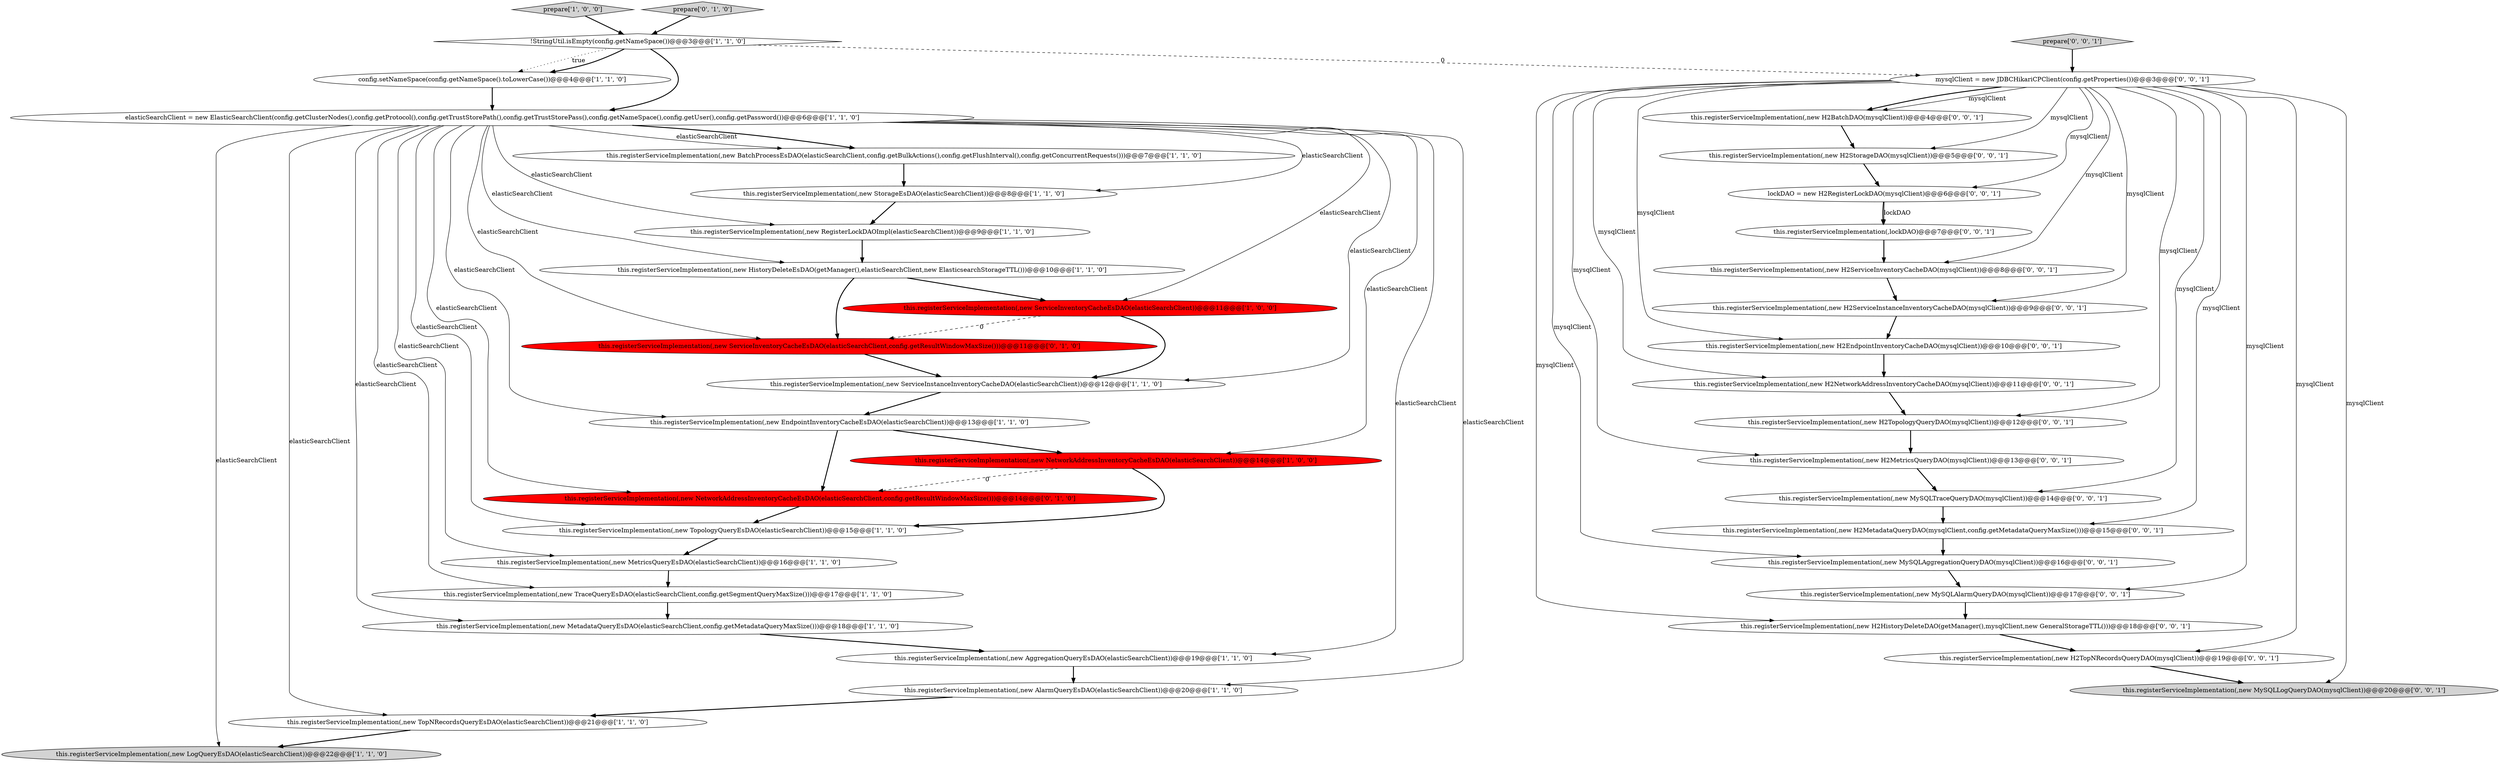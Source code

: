 digraph {
27 [style = filled, label = "this.registerServiceImplementation(,new H2TopologyQueryDAO(mysqlClient))@@@12@@@['0', '0', '1']", fillcolor = white, shape = ellipse image = "AAA0AAABBB3BBB"];
32 [style = filled, label = "this.registerServiceImplementation(,new H2MetricsQueryDAO(mysqlClient))@@@13@@@['0', '0', '1']", fillcolor = white, shape = ellipse image = "AAA0AAABBB3BBB"];
6 [style = filled, label = "this.registerServiceImplementation(,new TopNRecordsQueryEsDAO(elasticSearchClient))@@@21@@@['1', '1', '0']", fillcolor = white, shape = ellipse image = "AAA0AAABBB1BBB"];
21 [style = filled, label = "this.registerServiceImplementation(,new NetworkAddressInventoryCacheEsDAO(elasticSearchClient,config.getResultWindowMaxSize()))@@@14@@@['0', '1', '0']", fillcolor = red, shape = ellipse image = "AAA1AAABBB2BBB"];
41 [style = filled, label = "prepare['0', '0', '1']", fillcolor = lightgray, shape = diamond image = "AAA0AAABBB3BBB"];
14 [style = filled, label = "this.registerServiceImplementation(,new AggregationQueryEsDAO(elasticSearchClient))@@@19@@@['1', '1', '0']", fillcolor = white, shape = ellipse image = "AAA0AAABBB1BBB"];
0 [style = filled, label = "prepare['1', '0', '0']", fillcolor = lightgray, shape = diamond image = "AAA0AAABBB1BBB"];
7 [style = filled, label = "this.registerServiceImplementation(,new RegisterLockDAOImpl(elasticSearchClient))@@@9@@@['1', '1', '0']", fillcolor = white, shape = ellipse image = "AAA0AAABBB1BBB"];
3 [style = filled, label = "this.registerServiceImplementation(,new EndpointInventoryCacheEsDAO(elasticSearchClient))@@@13@@@['1', '1', '0']", fillcolor = white, shape = ellipse image = "AAA0AAABBB1BBB"];
8 [style = filled, label = "this.registerServiceImplementation(,new NetworkAddressInventoryCacheEsDAO(elasticSearchClient))@@@14@@@['1', '0', '0']", fillcolor = red, shape = ellipse image = "AAA1AAABBB1BBB"];
17 [style = filled, label = "elasticSearchClient = new ElasticSearchClient(config.getClusterNodes(),config.getProtocol(),config.getTrustStorePath(),config.getTrustStorePass(),config.getNameSpace(),config.getUser(),config.getPassword())@@@6@@@['1', '1', '0']", fillcolor = white, shape = ellipse image = "AAA0AAABBB1BBB"];
19 [style = filled, label = "this.registerServiceImplementation(,new MetadataQueryEsDAO(elasticSearchClient,config.getMetadataQueryMaxSize()))@@@18@@@['1', '1', '0']", fillcolor = white, shape = ellipse image = "AAA0AAABBB1BBB"];
24 [style = filled, label = "this.registerServiceImplementation(,new H2StorageDAO(mysqlClient))@@@5@@@['0', '0', '1']", fillcolor = white, shape = ellipse image = "AAA0AAABBB3BBB"];
33 [style = filled, label = "lockDAO = new H2RegisterLockDAO(mysqlClient)@@@6@@@['0', '0', '1']", fillcolor = white, shape = ellipse image = "AAA0AAABBB3BBB"];
22 [style = filled, label = "this.registerServiceImplementation(,new ServiceInventoryCacheEsDAO(elasticSearchClient,config.getResultWindowMaxSize()))@@@11@@@['0', '1', '0']", fillcolor = red, shape = ellipse image = "AAA1AAABBB2BBB"];
9 [style = filled, label = "this.registerServiceImplementation(,new ServiceInventoryCacheEsDAO(elasticSearchClient))@@@11@@@['1', '0', '0']", fillcolor = red, shape = ellipse image = "AAA1AAABBB1BBB"];
18 [style = filled, label = "this.registerServiceImplementation(,new BatchProcessEsDAO(elasticSearchClient,config.getBulkActions(),config.getFlushInterval(),config.getConcurrentRequests()))@@@7@@@['1', '1', '0']", fillcolor = white, shape = ellipse image = "AAA0AAABBB1BBB"];
38 [style = filled, label = "this.registerServiceImplementation(,new MySQLTraceQueryDAO(mysqlClient))@@@14@@@['0', '0', '1']", fillcolor = white, shape = ellipse image = "AAA0AAABBB3BBB"];
13 [style = filled, label = "this.registerServiceImplementation(,new HistoryDeleteEsDAO(getManager(),elasticSearchClient,new ElasticsearchStorageTTL()))@@@10@@@['1', '1', '0']", fillcolor = white, shape = ellipse image = "AAA0AAABBB1BBB"];
1 [style = filled, label = "this.registerServiceImplementation(,new AlarmQueryEsDAO(elasticSearchClient))@@@20@@@['1', '1', '0']", fillcolor = white, shape = ellipse image = "AAA0AAABBB1BBB"];
40 [style = filled, label = "this.registerServiceImplementation(,new MySQLLogQueryDAO(mysqlClient))@@@20@@@['0', '0', '1']", fillcolor = lightgray, shape = ellipse image = "AAA0AAABBB3BBB"];
31 [style = filled, label = "this.registerServiceImplementation(,lockDAO)@@@7@@@['0', '0', '1']", fillcolor = white, shape = ellipse image = "AAA0AAABBB3BBB"];
20 [style = filled, label = "prepare['0', '1', '0']", fillcolor = lightgray, shape = diamond image = "AAA0AAABBB2BBB"];
29 [style = filled, label = "this.registerServiceImplementation(,new MySQLAlarmQueryDAO(mysqlClient))@@@17@@@['0', '0', '1']", fillcolor = white, shape = ellipse image = "AAA0AAABBB3BBB"];
2 [style = filled, label = "this.registerServiceImplementation(,new StorageEsDAO(elasticSearchClient))@@@8@@@['1', '1', '0']", fillcolor = white, shape = ellipse image = "AAA0AAABBB1BBB"];
28 [style = filled, label = "this.registerServiceImplementation(,new H2TopNRecordsQueryDAO(mysqlClient))@@@19@@@['0', '0', '1']", fillcolor = white, shape = ellipse image = "AAA0AAABBB3BBB"];
15 [style = filled, label = "config.setNameSpace(config.getNameSpace().toLowerCase())@@@4@@@['1', '1', '0']", fillcolor = white, shape = ellipse image = "AAA0AAABBB1BBB"];
39 [style = filled, label = "this.registerServiceImplementation(,new MySQLAggregationQueryDAO(mysqlClient))@@@16@@@['0', '0', '1']", fillcolor = white, shape = ellipse image = "AAA0AAABBB3BBB"];
36 [style = filled, label = "this.registerServiceImplementation(,new H2BatchDAO(mysqlClient))@@@4@@@['0', '0', '1']", fillcolor = white, shape = ellipse image = "AAA0AAABBB3BBB"];
26 [style = filled, label = "this.registerServiceImplementation(,new H2HistoryDeleteDAO(getManager(),mysqlClient,new GeneralStorageTTL()))@@@18@@@['0', '0', '1']", fillcolor = white, shape = ellipse image = "AAA0AAABBB3BBB"];
35 [style = filled, label = "this.registerServiceImplementation(,new H2MetadataQueryDAO(mysqlClient,config.getMetadataQueryMaxSize()))@@@15@@@['0', '0', '1']", fillcolor = white, shape = ellipse image = "AAA0AAABBB3BBB"];
34 [style = filled, label = "this.registerServiceImplementation(,new H2NetworkAddressInventoryCacheDAO(mysqlClient))@@@11@@@['0', '0', '1']", fillcolor = white, shape = ellipse image = "AAA0AAABBB3BBB"];
4 [style = filled, label = "!StringUtil.isEmpty(config.getNameSpace())@@@3@@@['1', '1', '0']", fillcolor = white, shape = diamond image = "AAA0AAABBB1BBB"];
16 [style = filled, label = "this.registerServiceImplementation(,new ServiceInstanceInventoryCacheDAO(elasticSearchClient))@@@12@@@['1', '1', '0']", fillcolor = white, shape = ellipse image = "AAA0AAABBB1BBB"];
12 [style = filled, label = "this.registerServiceImplementation(,new LogQueryEsDAO(elasticSearchClient))@@@22@@@['1', '1', '0']", fillcolor = lightgray, shape = ellipse image = "AAA0AAABBB1BBB"];
5 [style = filled, label = "this.registerServiceImplementation(,new TopologyQueryEsDAO(elasticSearchClient))@@@15@@@['1', '1', '0']", fillcolor = white, shape = ellipse image = "AAA0AAABBB1BBB"];
23 [style = filled, label = "mysqlClient = new JDBCHikariCPClient(config.getProperties())@@@3@@@['0', '0', '1']", fillcolor = white, shape = ellipse image = "AAA0AAABBB3BBB"];
25 [style = filled, label = "this.registerServiceImplementation(,new H2ServiceInstanceInventoryCacheDAO(mysqlClient))@@@9@@@['0', '0', '1']", fillcolor = white, shape = ellipse image = "AAA0AAABBB3BBB"];
11 [style = filled, label = "this.registerServiceImplementation(,new TraceQueryEsDAO(elasticSearchClient,config.getSegmentQueryMaxSize()))@@@17@@@['1', '1', '0']", fillcolor = white, shape = ellipse image = "AAA0AAABBB1BBB"];
30 [style = filled, label = "this.registerServiceImplementation(,new H2ServiceInventoryCacheDAO(mysqlClient))@@@8@@@['0', '0', '1']", fillcolor = white, shape = ellipse image = "AAA0AAABBB3BBB"];
37 [style = filled, label = "this.registerServiceImplementation(,new H2EndpointInventoryCacheDAO(mysqlClient))@@@10@@@['0', '0', '1']", fillcolor = white, shape = ellipse image = "AAA0AAABBB3BBB"];
10 [style = filled, label = "this.registerServiceImplementation(,new MetricsQueryEsDAO(elasticSearchClient))@@@16@@@['1', '1', '0']", fillcolor = white, shape = ellipse image = "AAA0AAABBB1BBB"];
7->13 [style = bold, label=""];
16->3 [style = bold, label=""];
5->10 [style = bold, label=""];
23->39 [style = solid, label="mysqlClient"];
17->22 [style = solid, label="elasticSearchClient"];
27->32 [style = bold, label=""];
17->16 [style = solid, label="elasticSearchClient"];
28->40 [style = bold, label=""];
4->17 [style = bold, label=""];
17->8 [style = solid, label="elasticSearchClient"];
23->27 [style = solid, label="mysqlClient"];
23->26 [style = solid, label="mysqlClient"];
22->16 [style = bold, label=""];
17->19 [style = solid, label="elasticSearchClient"];
17->6 [style = solid, label="elasticSearchClient"];
4->15 [style = bold, label=""];
35->39 [style = bold, label=""];
17->13 [style = solid, label="elasticSearchClient"];
30->25 [style = bold, label=""];
9->22 [style = dashed, label="0"];
4->15 [style = dotted, label="true"];
8->21 [style = dashed, label="0"];
18->2 [style = bold, label=""];
11->19 [style = bold, label=""];
17->14 [style = solid, label="elasticSearchClient"];
23->36 [style = solid, label="mysqlClient"];
23->33 [style = solid, label="mysqlClient"];
9->16 [style = bold, label=""];
17->21 [style = solid, label="elasticSearchClient"];
14->1 [style = bold, label=""];
20->4 [style = bold, label=""];
17->7 [style = solid, label="elasticSearchClient"];
29->26 [style = bold, label=""];
23->32 [style = solid, label="mysqlClient"];
23->29 [style = solid, label="mysqlClient"];
24->33 [style = bold, label=""];
21->5 [style = bold, label=""];
32->38 [style = bold, label=""];
17->2 [style = solid, label="elasticSearchClient"];
15->17 [style = bold, label=""];
17->12 [style = solid, label="elasticSearchClient"];
23->30 [style = solid, label="mysqlClient"];
1->6 [style = bold, label=""];
23->34 [style = solid, label="mysqlClient"];
36->24 [style = bold, label=""];
19->14 [style = bold, label=""];
23->28 [style = solid, label="mysqlClient"];
8->5 [style = bold, label=""];
0->4 [style = bold, label=""];
25->37 [style = bold, label=""];
23->25 [style = solid, label="mysqlClient"];
23->38 [style = solid, label="mysqlClient"];
3->8 [style = bold, label=""];
37->34 [style = bold, label=""];
17->5 [style = solid, label="elasticSearchClient"];
17->10 [style = solid, label="elasticSearchClient"];
17->11 [style = solid, label="elasticSearchClient"];
31->30 [style = bold, label=""];
17->9 [style = solid, label="elasticSearchClient"];
23->24 [style = solid, label="mysqlClient"];
23->40 [style = solid, label="mysqlClient"];
33->31 [style = solid, label="lockDAO"];
23->35 [style = solid, label="mysqlClient"];
33->31 [style = bold, label=""];
3->21 [style = bold, label=""];
17->3 [style = solid, label="elasticSearchClient"];
23->36 [style = bold, label=""];
17->1 [style = solid, label="elasticSearchClient"];
13->9 [style = bold, label=""];
13->22 [style = bold, label=""];
2->7 [style = bold, label=""];
26->28 [style = bold, label=""];
23->37 [style = solid, label="mysqlClient"];
38->35 [style = bold, label=""];
41->23 [style = bold, label=""];
17->18 [style = solid, label="elasticSearchClient"];
4->23 [style = dashed, label="0"];
17->18 [style = bold, label=""];
39->29 [style = bold, label=""];
34->27 [style = bold, label=""];
10->11 [style = bold, label=""];
6->12 [style = bold, label=""];
}
